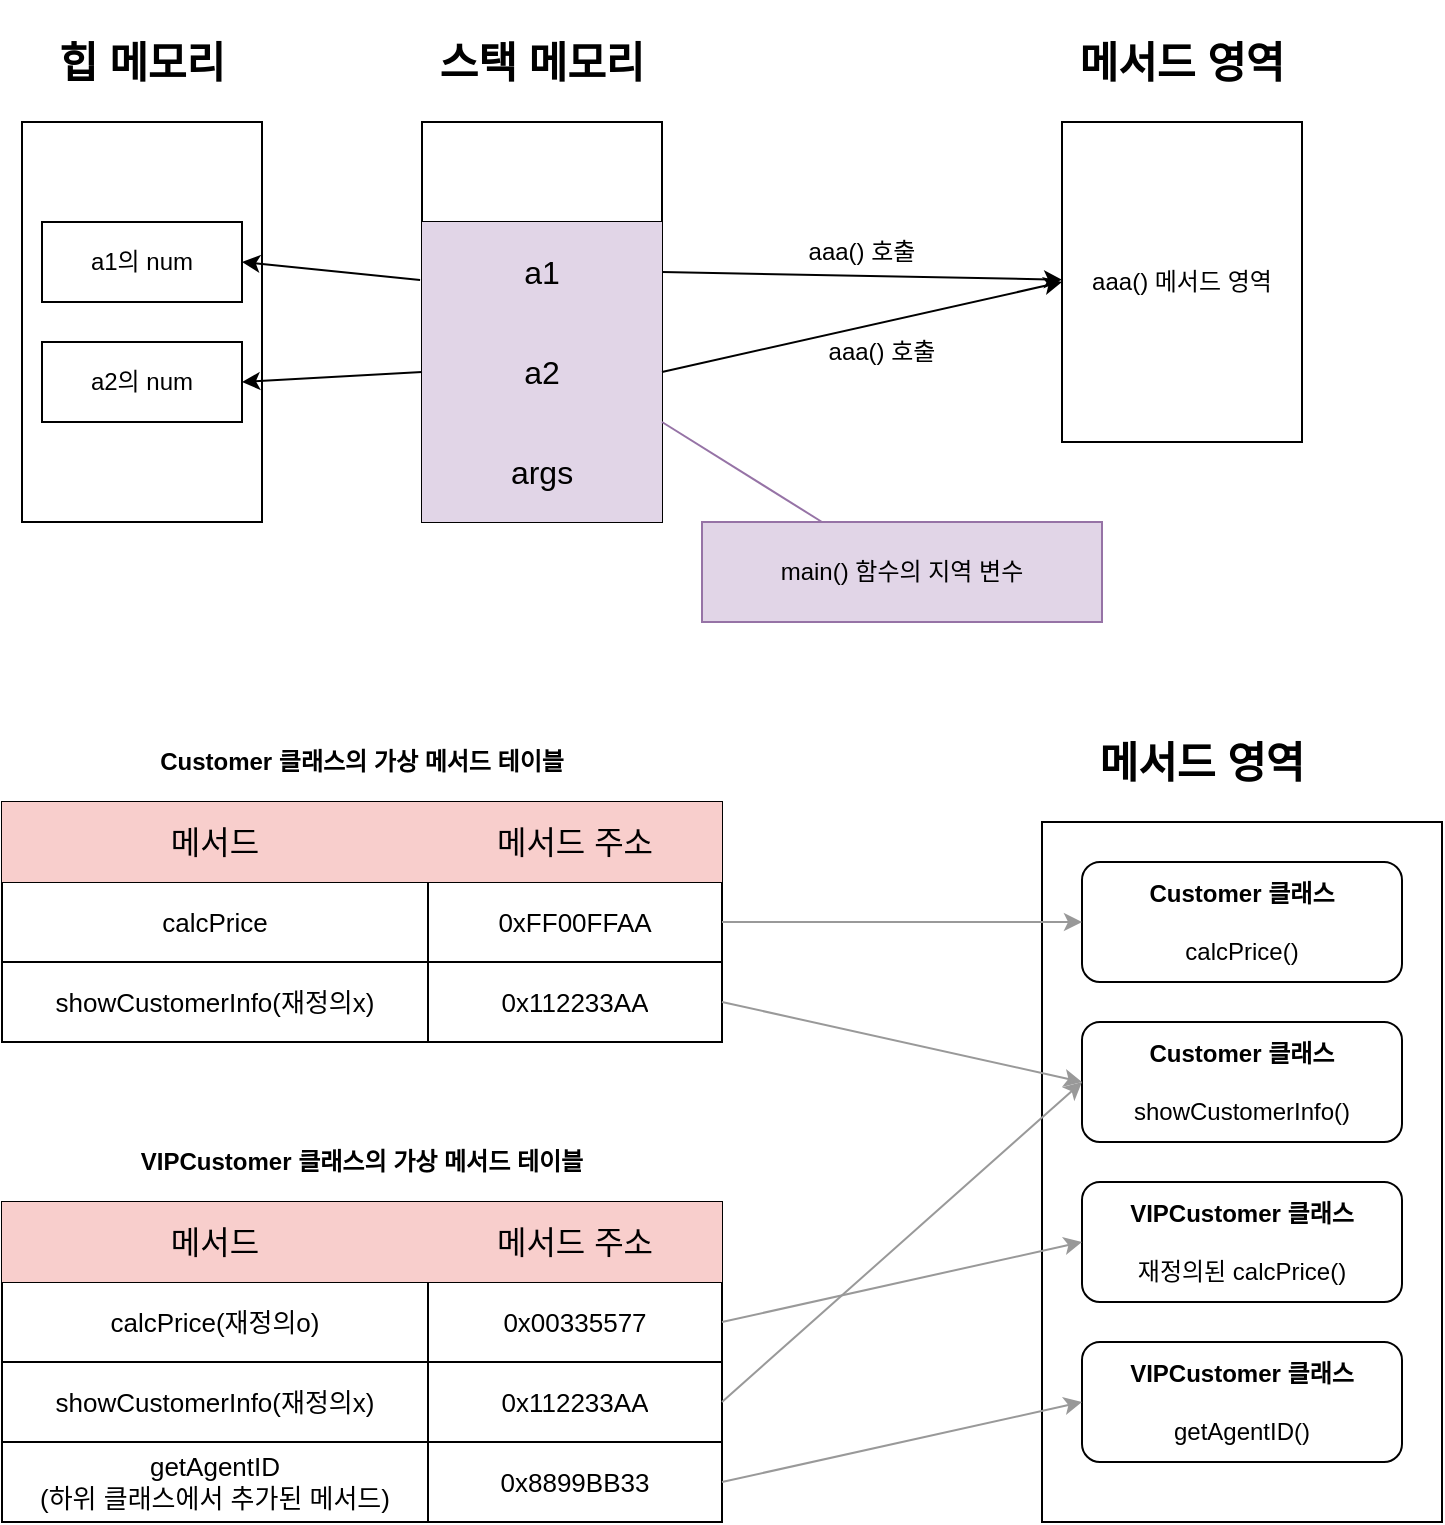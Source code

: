 <mxfile version="22.0.2" type="device">
  <diagram name="페이지-1" id="AJLqR3GQyTWi9AUGg12w">
    <mxGraphModel dx="1098" dy="556" grid="1" gridSize="10" guides="1" tooltips="1" connect="1" arrows="1" fold="1" page="1" pageScale="1" pageWidth="1169" pageHeight="827" math="0" shadow="0">
      <root>
        <mxCell id="0" />
        <mxCell id="1" parent="0" />
        <mxCell id="sy5YIX0y0VCTURgHcjas-35" value="" style="group" vertex="1" connectable="0" parent="1">
          <mxGeometry x="90" y="10" width="640" height="300" as="geometry" />
        </mxCell>
        <mxCell id="sy5YIX0y0VCTURgHcjas-1" value="" style="rounded=0;whiteSpace=wrap;html=1;" vertex="1" parent="sy5YIX0y0VCTURgHcjas-35">
          <mxGeometry y="50" width="120" height="200" as="geometry" />
        </mxCell>
        <mxCell id="sy5YIX0y0VCTURgHcjas-2" value="&lt;h1&gt;&lt;font style=&quot;font-size: 21px;&quot;&gt;힙 메모리&lt;/font&gt;&lt;/h1&gt;" style="text;html=1;strokeColor=none;fillColor=none;align=center;verticalAlign=middle;whiteSpace=wrap;rounded=0;" vertex="1" parent="sy5YIX0y0VCTURgHcjas-35">
          <mxGeometry width="120" height="40" as="geometry" />
        </mxCell>
        <mxCell id="sy5YIX0y0VCTURgHcjas-3" value="" style="shape=table;startSize=0;container=1;collapsible=0;childLayout=tableLayout;fontSize=16;" vertex="1" parent="sy5YIX0y0VCTURgHcjas-35">
          <mxGeometry x="200" y="50" width="120" height="200" as="geometry" />
        </mxCell>
        <mxCell id="sy5YIX0y0VCTURgHcjas-4" value="" style="shape=tableRow;horizontal=0;startSize=0;swimlaneHead=0;swimlaneBody=0;strokeColor=inherit;top=0;left=0;bottom=0;right=0;collapsible=0;dropTarget=0;fillColor=none;points=[[0,0.5],[1,0.5]];portConstraint=eastwest;fontSize=16;" vertex="1" parent="sy5YIX0y0VCTURgHcjas-3">
          <mxGeometry width="120" height="50" as="geometry" />
        </mxCell>
        <mxCell id="sy5YIX0y0VCTURgHcjas-5" value="" style="shape=partialRectangle;html=1;whiteSpace=wrap;connectable=0;strokeColor=inherit;overflow=hidden;fillColor=none;top=0;left=0;bottom=0;right=0;pointerEvents=1;fontSize=16;" vertex="1" parent="sy5YIX0y0VCTURgHcjas-4">
          <mxGeometry width="120" height="50" as="geometry">
            <mxRectangle width="120" height="50" as="alternateBounds" />
          </mxGeometry>
        </mxCell>
        <mxCell id="sy5YIX0y0VCTURgHcjas-8" value="" style="shape=tableRow;horizontal=0;startSize=0;swimlaneHead=0;swimlaneBody=0;strokeColor=inherit;top=0;left=0;bottom=0;right=0;collapsible=0;dropTarget=0;fillColor=none;points=[[0,0.5],[1,0.5]];portConstraint=eastwest;fontSize=16;" vertex="1" parent="sy5YIX0y0VCTURgHcjas-3">
          <mxGeometry y="50" width="120" height="50" as="geometry" />
        </mxCell>
        <mxCell id="sy5YIX0y0VCTURgHcjas-9" value="a1" style="shape=partialRectangle;html=1;whiteSpace=wrap;connectable=0;strokeColor=#9673a6;overflow=hidden;fillColor=#e1d5e7;top=0;left=0;bottom=0;right=0;pointerEvents=1;fontSize=16;strokeWidth=1;" vertex="1" parent="sy5YIX0y0VCTURgHcjas-8">
          <mxGeometry width="120" height="50" as="geometry">
            <mxRectangle width="120" height="50" as="alternateBounds" />
          </mxGeometry>
        </mxCell>
        <mxCell id="sy5YIX0y0VCTURgHcjas-12" value="" style="shape=tableRow;horizontal=0;startSize=0;swimlaneHead=0;swimlaneBody=0;strokeColor=inherit;top=0;left=0;bottom=0;right=0;collapsible=0;dropTarget=0;fillColor=none;points=[[0,0.5],[1,0.5]];portConstraint=eastwest;fontSize=16;" vertex="1" parent="sy5YIX0y0VCTURgHcjas-3">
          <mxGeometry y="100" width="120" height="50" as="geometry" />
        </mxCell>
        <mxCell id="sy5YIX0y0VCTURgHcjas-13" value="a2" style="shape=partialRectangle;html=1;whiteSpace=wrap;connectable=0;strokeColor=#9673a6;overflow=hidden;fillColor=#e1d5e7;top=0;left=0;bottom=0;right=0;pointerEvents=1;fontSize=16;strokeWidth=1;" vertex="1" parent="sy5YIX0y0VCTURgHcjas-12">
          <mxGeometry width="120" height="50" as="geometry">
            <mxRectangle width="120" height="50" as="alternateBounds" />
          </mxGeometry>
        </mxCell>
        <mxCell id="sy5YIX0y0VCTURgHcjas-16" style="shape=tableRow;horizontal=0;startSize=0;swimlaneHead=0;swimlaneBody=0;strokeColor=inherit;top=0;left=0;bottom=0;right=0;collapsible=0;dropTarget=0;fillColor=none;points=[[0,0.5],[1,0.5]];portConstraint=eastwest;fontSize=16;" vertex="1" parent="sy5YIX0y0VCTURgHcjas-3">
          <mxGeometry y="150" width="120" height="50" as="geometry" />
        </mxCell>
        <mxCell id="sy5YIX0y0VCTURgHcjas-17" value="args" style="shape=partialRectangle;html=1;whiteSpace=wrap;connectable=0;strokeColor=#9673a6;overflow=hidden;fillColor=#e1d5e7;top=0;left=0;bottom=0;right=0;pointerEvents=1;fontSize=16;strokeWidth=1;" vertex="1" parent="sy5YIX0y0VCTURgHcjas-16">
          <mxGeometry width="120" height="50" as="geometry">
            <mxRectangle width="120" height="50" as="alternateBounds" />
          </mxGeometry>
        </mxCell>
        <mxCell id="sy5YIX0y0VCTURgHcjas-18" value="&lt;h1&gt;&lt;font style=&quot;font-size: 21px;&quot;&gt;스택 메모리&lt;/font&gt;&lt;/h1&gt;" style="text;html=1;strokeColor=none;fillColor=none;align=center;verticalAlign=middle;whiteSpace=wrap;rounded=0;" vertex="1" parent="sy5YIX0y0VCTURgHcjas-35">
          <mxGeometry x="200" width="120" height="40" as="geometry" />
        </mxCell>
        <mxCell id="sy5YIX0y0VCTURgHcjas-19" value="a1의 num" style="rounded=0;whiteSpace=wrap;html=1;" vertex="1" parent="sy5YIX0y0VCTURgHcjas-35">
          <mxGeometry x="10" y="100" width="100" height="40" as="geometry" />
        </mxCell>
        <mxCell id="sy5YIX0y0VCTURgHcjas-20" value="a2의 num" style="rounded=0;whiteSpace=wrap;html=1;" vertex="1" parent="sy5YIX0y0VCTURgHcjas-35">
          <mxGeometry x="10" y="160" width="100" height="40" as="geometry" />
        </mxCell>
        <mxCell id="sy5YIX0y0VCTURgHcjas-22" value="" style="endArrow=none;html=1;rounded=0;exitX=1;exitY=0.75;exitDx=0;exitDy=0;fillColor=#e1d5e7;strokeColor=#9673a6;" edge="1" parent="sy5YIX0y0VCTURgHcjas-35" source="sy5YIX0y0VCTURgHcjas-3">
          <mxGeometry width="50" height="50" relative="1" as="geometry">
            <mxPoint x="360" y="190" as="sourcePoint" />
            <mxPoint x="400" y="250" as="targetPoint" />
          </mxGeometry>
        </mxCell>
        <mxCell id="sy5YIX0y0VCTURgHcjas-24" value="main() 함수의 지역 변수" style="text;html=1;strokeColor=#9673a6;fillColor=#e1d5e7;align=center;verticalAlign=middle;whiteSpace=wrap;rounded=0;" vertex="1" parent="sy5YIX0y0VCTURgHcjas-35">
          <mxGeometry x="340" y="250" width="200" height="50" as="geometry" />
        </mxCell>
        <mxCell id="sy5YIX0y0VCTURgHcjas-25" value="" style="endArrow=classic;html=1;rounded=0;exitX=-0.008;exitY=0.395;exitDx=0;exitDy=0;exitPerimeter=0;entryX=1;entryY=0.5;entryDx=0;entryDy=0;" edge="1" parent="sy5YIX0y0VCTURgHcjas-35" source="sy5YIX0y0VCTURgHcjas-3" target="sy5YIX0y0VCTURgHcjas-19">
          <mxGeometry width="50" height="50" relative="1" as="geometry">
            <mxPoint x="360" y="190" as="sourcePoint" />
            <mxPoint x="410" y="140" as="targetPoint" />
          </mxGeometry>
        </mxCell>
        <mxCell id="sy5YIX0y0VCTURgHcjas-26" value="" style="endArrow=classic;html=1;rounded=0;exitX=0;exitY=0.5;exitDx=0;exitDy=0;entryX=1;entryY=0.5;entryDx=0;entryDy=0;" edge="1" parent="sy5YIX0y0VCTURgHcjas-35" source="sy5YIX0y0VCTURgHcjas-12" target="sy5YIX0y0VCTURgHcjas-20">
          <mxGeometry width="50" height="50" relative="1" as="geometry">
            <mxPoint x="209" y="139" as="sourcePoint" />
            <mxPoint x="120" y="130" as="targetPoint" />
          </mxGeometry>
        </mxCell>
        <mxCell id="sy5YIX0y0VCTURgHcjas-27" value="" style="endArrow=classic;html=1;rounded=0;exitX=1;exitY=0.5;exitDx=0;exitDy=0;" edge="1" parent="sy5YIX0y0VCTURgHcjas-35" source="sy5YIX0y0VCTURgHcjas-8" target="sy5YIX0y0VCTURgHcjas-29">
          <mxGeometry width="50" height="50" relative="1" as="geometry">
            <mxPoint x="360" y="190" as="sourcePoint" />
            <mxPoint x="440" y="90" as="targetPoint" />
          </mxGeometry>
        </mxCell>
        <mxCell id="sy5YIX0y0VCTURgHcjas-28" value="" style="endArrow=classic;html=1;rounded=0;exitX=1;exitY=0.5;exitDx=0;exitDy=0;entryX=0;entryY=0.5;entryDx=0;entryDy=0;" edge="1" parent="sy5YIX0y0VCTURgHcjas-35" source="sy5YIX0y0VCTURgHcjas-12" target="sy5YIX0y0VCTURgHcjas-29">
          <mxGeometry width="50" height="50" relative="1" as="geometry">
            <mxPoint x="330" y="135" as="sourcePoint" />
            <mxPoint x="440" y="150" as="targetPoint" />
          </mxGeometry>
        </mxCell>
        <mxCell id="sy5YIX0y0VCTURgHcjas-29" value="aaa() 메서드 영역" style="rounded=0;whiteSpace=wrap;html=1;" vertex="1" parent="sy5YIX0y0VCTURgHcjas-35">
          <mxGeometry x="520" y="50" width="120" height="160" as="geometry" />
        </mxCell>
        <mxCell id="sy5YIX0y0VCTURgHcjas-30" value="&lt;h1&gt;&lt;font style=&quot;font-size: 21px;&quot;&gt;메서드 영역&lt;/font&gt;&lt;/h1&gt;" style="text;html=1;strokeColor=none;fillColor=none;align=center;verticalAlign=middle;whiteSpace=wrap;rounded=0;" vertex="1" parent="sy5YIX0y0VCTURgHcjas-35">
          <mxGeometry x="520" width="120" height="40" as="geometry" />
        </mxCell>
        <mxCell id="sy5YIX0y0VCTURgHcjas-33" value="aaa() 호출" style="text;html=1;strokeColor=none;fillColor=none;align=center;verticalAlign=middle;whiteSpace=wrap;rounded=0;" vertex="1" parent="sy5YIX0y0VCTURgHcjas-35">
          <mxGeometry x="380" y="100" width="80" height="30" as="geometry" />
        </mxCell>
        <mxCell id="sy5YIX0y0VCTURgHcjas-34" value="aaa() 호출" style="text;html=1;strokeColor=none;fillColor=none;align=center;verticalAlign=middle;whiteSpace=wrap;rounded=0;" vertex="1" parent="sy5YIX0y0VCTURgHcjas-35">
          <mxGeometry x="390" y="150" width="80" height="30" as="geometry" />
        </mxCell>
        <mxCell id="sy5YIX0y0VCTURgHcjas-36" value="" style="shape=table;startSize=0;container=1;collapsible=0;childLayout=tableLayout;fontSize=16;" vertex="1" parent="1">
          <mxGeometry x="80" y="400" width="360" height="120" as="geometry" />
        </mxCell>
        <mxCell id="sy5YIX0y0VCTURgHcjas-37" value="" style="shape=tableRow;horizontal=0;startSize=0;swimlaneHead=0;swimlaneBody=0;strokeColor=inherit;top=0;left=0;bottom=0;right=0;collapsible=0;dropTarget=0;fillColor=none;points=[[0,0.5],[1,0.5]];portConstraint=eastwest;fontSize=16;" vertex="1" parent="sy5YIX0y0VCTURgHcjas-36">
          <mxGeometry width="360" height="40" as="geometry" />
        </mxCell>
        <mxCell id="sy5YIX0y0VCTURgHcjas-38" value="메서드" style="shape=partialRectangle;html=1;whiteSpace=wrap;connectable=0;strokeColor=#b85450;overflow=hidden;fillColor=#f8cecc;top=0;left=0;bottom=0;right=0;pointerEvents=1;fontSize=16;" vertex="1" parent="sy5YIX0y0VCTURgHcjas-37">
          <mxGeometry width="213" height="40" as="geometry">
            <mxRectangle width="213" height="40" as="alternateBounds" />
          </mxGeometry>
        </mxCell>
        <mxCell id="sy5YIX0y0VCTURgHcjas-39" value="메서드 주소" style="shape=partialRectangle;html=1;whiteSpace=wrap;connectable=0;strokeColor=#b85450;overflow=hidden;fillColor=#f8cecc;top=0;left=0;bottom=0;right=0;pointerEvents=1;fontSize=16;" vertex="1" parent="sy5YIX0y0VCTURgHcjas-37">
          <mxGeometry x="213" width="147" height="40" as="geometry">
            <mxRectangle width="147" height="40" as="alternateBounds" />
          </mxGeometry>
        </mxCell>
        <mxCell id="sy5YIX0y0VCTURgHcjas-41" value="" style="shape=tableRow;horizontal=0;startSize=0;swimlaneHead=0;swimlaneBody=0;strokeColor=inherit;top=0;left=0;bottom=0;right=0;collapsible=0;dropTarget=0;fillColor=none;points=[[0,0.5],[1,0.5]];portConstraint=eastwest;fontSize=16;" vertex="1" parent="sy5YIX0y0VCTURgHcjas-36">
          <mxGeometry y="40" width="360" height="40" as="geometry" />
        </mxCell>
        <mxCell id="sy5YIX0y0VCTURgHcjas-42" value="calcPrice" style="shape=partialRectangle;html=1;whiteSpace=wrap;connectable=0;strokeColor=inherit;overflow=hidden;fillColor=none;top=0;left=0;bottom=0;right=0;pointerEvents=1;fontSize=13;" vertex="1" parent="sy5YIX0y0VCTURgHcjas-41">
          <mxGeometry width="213" height="40" as="geometry">
            <mxRectangle width="213" height="40" as="alternateBounds" />
          </mxGeometry>
        </mxCell>
        <mxCell id="sy5YIX0y0VCTURgHcjas-43" value="0xFF00FFAA" style="shape=partialRectangle;html=1;whiteSpace=wrap;connectable=0;strokeColor=inherit;overflow=hidden;fillColor=none;top=0;left=0;bottom=0;right=0;pointerEvents=1;fontSize=13;" vertex="1" parent="sy5YIX0y0VCTURgHcjas-41">
          <mxGeometry x="213" width="147" height="40" as="geometry">
            <mxRectangle width="147" height="40" as="alternateBounds" />
          </mxGeometry>
        </mxCell>
        <mxCell id="sy5YIX0y0VCTURgHcjas-45" value="" style="shape=tableRow;horizontal=0;startSize=0;swimlaneHead=0;swimlaneBody=0;strokeColor=inherit;top=0;left=0;bottom=0;right=0;collapsible=0;dropTarget=0;fillColor=none;points=[[0,0.5],[1,0.5]];portConstraint=eastwest;fontSize=16;" vertex="1" parent="sy5YIX0y0VCTURgHcjas-36">
          <mxGeometry y="80" width="360" height="40" as="geometry" />
        </mxCell>
        <mxCell id="sy5YIX0y0VCTURgHcjas-46" value="showCustomerInfo(재정의x)" style="shape=partialRectangle;html=1;whiteSpace=wrap;connectable=0;strokeColor=inherit;overflow=hidden;fillColor=none;top=0;left=0;bottom=0;right=0;pointerEvents=1;fontSize=13;" vertex="1" parent="sy5YIX0y0VCTURgHcjas-45">
          <mxGeometry width="213" height="40" as="geometry">
            <mxRectangle width="213" height="40" as="alternateBounds" />
          </mxGeometry>
        </mxCell>
        <mxCell id="sy5YIX0y0VCTURgHcjas-47" value="0x112233AA" style="shape=partialRectangle;html=1;whiteSpace=wrap;connectable=0;strokeColor=inherit;overflow=hidden;fillColor=none;top=0;left=0;bottom=0;right=0;pointerEvents=1;fontSize=13;" vertex="1" parent="sy5YIX0y0VCTURgHcjas-45">
          <mxGeometry x="213" width="147" height="40" as="geometry">
            <mxRectangle width="147" height="40" as="alternateBounds" />
          </mxGeometry>
        </mxCell>
        <mxCell id="sy5YIX0y0VCTURgHcjas-50" value="" style="shape=table;startSize=0;container=1;collapsible=0;childLayout=tableLayout;fontSize=12;" vertex="1" parent="1">
          <mxGeometry x="80" y="600" width="360" height="160" as="geometry" />
        </mxCell>
        <mxCell id="sy5YIX0y0VCTURgHcjas-51" value="" style="shape=tableRow;horizontal=0;startSize=0;swimlaneHead=0;swimlaneBody=0;strokeColor=inherit;top=0;left=0;bottom=0;right=0;collapsible=0;dropTarget=0;fillColor=none;points=[[0,0.5],[1,0.5]];portConstraint=eastwest;fontSize=16;" vertex="1" parent="sy5YIX0y0VCTURgHcjas-50">
          <mxGeometry width="360" height="40" as="geometry" />
        </mxCell>
        <mxCell id="sy5YIX0y0VCTURgHcjas-52" value="메서드" style="shape=partialRectangle;html=1;whiteSpace=wrap;connectable=0;strokeColor=#b85450;overflow=hidden;fillColor=#f8cecc;top=0;left=0;bottom=0;right=0;pointerEvents=1;fontSize=16;" vertex="1" parent="sy5YIX0y0VCTURgHcjas-51">
          <mxGeometry width="213" height="40" as="geometry">
            <mxRectangle width="213" height="40" as="alternateBounds" />
          </mxGeometry>
        </mxCell>
        <mxCell id="sy5YIX0y0VCTURgHcjas-53" value="메서드 주소" style="shape=partialRectangle;html=1;whiteSpace=wrap;connectable=0;strokeColor=#b85450;overflow=hidden;fillColor=#f8cecc;top=0;left=0;bottom=0;right=0;pointerEvents=1;fontSize=16;" vertex="1" parent="sy5YIX0y0VCTURgHcjas-51">
          <mxGeometry x="213" width="147" height="40" as="geometry">
            <mxRectangle width="147" height="40" as="alternateBounds" />
          </mxGeometry>
        </mxCell>
        <mxCell id="sy5YIX0y0VCTURgHcjas-54" value="" style="shape=tableRow;horizontal=0;startSize=0;swimlaneHead=0;swimlaneBody=0;strokeColor=inherit;top=0;left=0;bottom=0;right=0;collapsible=0;dropTarget=0;fillColor=none;points=[[0,0.5],[1,0.5]];portConstraint=eastwest;fontSize=16;" vertex="1" parent="sy5YIX0y0VCTURgHcjas-50">
          <mxGeometry y="40" width="360" height="40" as="geometry" />
        </mxCell>
        <mxCell id="sy5YIX0y0VCTURgHcjas-55" value="calcPrice(재정의o)" style="shape=partialRectangle;html=1;whiteSpace=wrap;connectable=0;strokeColor=inherit;overflow=hidden;fillColor=none;top=0;left=0;bottom=0;right=0;pointerEvents=1;fontSize=13;" vertex="1" parent="sy5YIX0y0VCTURgHcjas-54">
          <mxGeometry width="213" height="40" as="geometry">
            <mxRectangle width="213" height="40" as="alternateBounds" />
          </mxGeometry>
        </mxCell>
        <mxCell id="sy5YIX0y0VCTURgHcjas-56" value="0x00335577" style="shape=partialRectangle;html=1;whiteSpace=wrap;connectable=0;strokeColor=inherit;overflow=hidden;fillColor=none;top=0;left=0;bottom=0;right=0;pointerEvents=1;fontSize=13;" vertex="1" parent="sy5YIX0y0VCTURgHcjas-54">
          <mxGeometry x="213" width="147" height="40" as="geometry">
            <mxRectangle width="147" height="40" as="alternateBounds" />
          </mxGeometry>
        </mxCell>
        <mxCell id="sy5YIX0y0VCTURgHcjas-57" value="" style="shape=tableRow;horizontal=0;startSize=0;swimlaneHead=0;swimlaneBody=0;strokeColor=inherit;top=0;left=0;bottom=0;right=0;collapsible=0;dropTarget=0;fillColor=none;points=[[0,0.5],[1,0.5]];portConstraint=eastwest;fontSize=16;" vertex="1" parent="sy5YIX0y0VCTURgHcjas-50">
          <mxGeometry y="80" width="360" height="40" as="geometry" />
        </mxCell>
        <mxCell id="sy5YIX0y0VCTURgHcjas-58" value="showCustomerInfo(재정의x)" style="shape=partialRectangle;html=1;whiteSpace=wrap;connectable=0;strokeColor=inherit;overflow=hidden;fillColor=none;top=0;left=0;bottom=0;right=0;pointerEvents=1;fontSize=13;" vertex="1" parent="sy5YIX0y0VCTURgHcjas-57">
          <mxGeometry width="213" height="40" as="geometry">
            <mxRectangle width="213" height="40" as="alternateBounds" />
          </mxGeometry>
        </mxCell>
        <mxCell id="sy5YIX0y0VCTURgHcjas-59" value="0x112233AA" style="shape=partialRectangle;html=1;whiteSpace=wrap;connectable=0;strokeColor=inherit;overflow=hidden;fillColor=none;top=0;left=0;bottom=0;right=0;pointerEvents=1;fontSize=13;" vertex="1" parent="sy5YIX0y0VCTURgHcjas-57">
          <mxGeometry x="213" width="147" height="40" as="geometry">
            <mxRectangle width="147" height="40" as="alternateBounds" />
          </mxGeometry>
        </mxCell>
        <mxCell id="sy5YIX0y0VCTURgHcjas-62" style="shape=tableRow;horizontal=0;startSize=0;swimlaneHead=0;swimlaneBody=0;strokeColor=inherit;top=0;left=0;bottom=0;right=0;collapsible=0;dropTarget=0;fillColor=none;points=[[0,0.5],[1,0.5]];portConstraint=eastwest;fontSize=16;" vertex="1" parent="sy5YIX0y0VCTURgHcjas-50">
          <mxGeometry y="120" width="360" height="40" as="geometry" />
        </mxCell>
        <mxCell id="sy5YIX0y0VCTURgHcjas-63" value="getAgentID&lt;br style=&quot;font-size: 13px;&quot;&gt;(하위 클래스에서 추가된 메서드)" style="shape=partialRectangle;html=1;whiteSpace=wrap;connectable=0;strokeColor=inherit;overflow=hidden;fillColor=none;top=0;left=0;bottom=0;right=0;pointerEvents=1;fontSize=13;" vertex="1" parent="sy5YIX0y0VCTURgHcjas-62">
          <mxGeometry width="213" height="40" as="geometry">
            <mxRectangle width="213" height="40" as="alternateBounds" />
          </mxGeometry>
        </mxCell>
        <mxCell id="sy5YIX0y0VCTURgHcjas-64" value="0x8899BB33" style="shape=partialRectangle;html=1;whiteSpace=wrap;connectable=0;strokeColor=inherit;overflow=hidden;fillColor=none;top=0;left=0;bottom=0;right=0;pointerEvents=1;fontSize=13;" vertex="1" parent="sy5YIX0y0VCTURgHcjas-62">
          <mxGeometry x="213" width="147" height="40" as="geometry">
            <mxRectangle width="147" height="40" as="alternateBounds" />
          </mxGeometry>
        </mxCell>
        <mxCell id="sy5YIX0y0VCTURgHcjas-60" value="&lt;b&gt;Customer 클래스의 가상 메서드 테이블&lt;/b&gt;" style="text;html=1;strokeColor=none;fillColor=none;align=center;verticalAlign=middle;whiteSpace=wrap;rounded=0;" vertex="1" parent="1">
          <mxGeometry x="80" y="360" width="360" height="40" as="geometry" />
        </mxCell>
        <mxCell id="sy5YIX0y0VCTURgHcjas-61" value="&lt;b&gt;VIPCustomer 클래스의 가상 메서드 테이블&lt;/b&gt;" style="text;html=1;strokeColor=none;fillColor=none;align=center;verticalAlign=middle;whiteSpace=wrap;rounded=0;" vertex="1" parent="1">
          <mxGeometry x="80" y="560" width="360" height="40" as="geometry" />
        </mxCell>
        <mxCell id="sy5YIX0y0VCTURgHcjas-65" value="" style="rounded=0;whiteSpace=wrap;html=1;" vertex="1" parent="1">
          <mxGeometry x="600" y="410" width="200" height="350" as="geometry" />
        </mxCell>
        <mxCell id="sy5YIX0y0VCTURgHcjas-66" value="&lt;h1&gt;&lt;font style=&quot;font-size: 21px;&quot;&gt;메서드 영역&lt;/font&gt;&lt;/h1&gt;" style="text;html=1;strokeColor=none;fillColor=none;align=center;verticalAlign=middle;whiteSpace=wrap;rounded=0;" vertex="1" parent="1">
          <mxGeometry x="620" y="360" width="120" height="40" as="geometry" />
        </mxCell>
        <mxCell id="sy5YIX0y0VCTURgHcjas-67" value="&lt;b&gt;Customer 클래스&lt;br&gt;&lt;/b&gt;&lt;br&gt;calcPrice()" style="rounded=1;whiteSpace=wrap;html=1;" vertex="1" parent="1">
          <mxGeometry x="620" y="430" width="160" height="60" as="geometry" />
        </mxCell>
        <mxCell id="sy5YIX0y0VCTURgHcjas-68" value="&lt;b&gt;Customer 클래스&lt;br&gt;&lt;/b&gt;&lt;br&gt;showCustomerInfo()" style="rounded=1;whiteSpace=wrap;html=1;" vertex="1" parent="1">
          <mxGeometry x="620" y="510" width="160" height="60" as="geometry" />
        </mxCell>
        <mxCell id="sy5YIX0y0VCTURgHcjas-69" value="&lt;b&gt;VIPCustomer 클래스&lt;br&gt;&lt;/b&gt;&lt;br&gt;재정의된 calcPrice()" style="rounded=1;whiteSpace=wrap;html=1;" vertex="1" parent="1">
          <mxGeometry x="620" y="590" width="160" height="60" as="geometry" />
        </mxCell>
        <mxCell id="sy5YIX0y0VCTURgHcjas-70" value="&lt;b&gt;VIPCustomer 클래스&lt;br&gt;&lt;/b&gt;&lt;br&gt;getAgentID()" style="rounded=1;whiteSpace=wrap;html=1;" vertex="1" parent="1">
          <mxGeometry x="620" y="670" width="160" height="60" as="geometry" />
        </mxCell>
        <mxCell id="sy5YIX0y0VCTURgHcjas-71" value="" style="endArrow=classic;html=1;rounded=0;exitX=1;exitY=0.5;exitDx=0;exitDy=0;entryX=0;entryY=0.5;entryDx=0;entryDy=0;strokeColor=#999999;" edge="1" parent="1" source="sy5YIX0y0VCTURgHcjas-41" target="sy5YIX0y0VCTURgHcjas-67">
          <mxGeometry width="50" height="50" relative="1" as="geometry">
            <mxPoint x="440" y="580" as="sourcePoint" />
            <mxPoint x="490" y="530" as="targetPoint" />
          </mxGeometry>
        </mxCell>
        <mxCell id="sy5YIX0y0VCTURgHcjas-72" value="" style="endArrow=classic;html=1;rounded=0;exitX=1;exitY=0.5;exitDx=0;exitDy=0;entryX=0;entryY=0.5;entryDx=0;entryDy=0;strokeColor=#999999;" edge="1" parent="1" source="sy5YIX0y0VCTURgHcjas-45" target="sy5YIX0y0VCTURgHcjas-68">
          <mxGeometry width="50" height="50" relative="1" as="geometry">
            <mxPoint x="450" y="470" as="sourcePoint" />
            <mxPoint x="630" y="470" as="targetPoint" />
          </mxGeometry>
        </mxCell>
        <mxCell id="sy5YIX0y0VCTURgHcjas-73" value="" style="endArrow=classic;html=1;rounded=0;exitX=1;exitY=0.5;exitDx=0;exitDy=0;entryX=0;entryY=0.5;entryDx=0;entryDy=0;strokeColor=#999999;" edge="1" parent="1" source="sy5YIX0y0VCTURgHcjas-54" target="sy5YIX0y0VCTURgHcjas-69">
          <mxGeometry width="50" height="50" relative="1" as="geometry">
            <mxPoint x="450" y="510" as="sourcePoint" />
            <mxPoint x="630" y="550" as="targetPoint" />
          </mxGeometry>
        </mxCell>
        <mxCell id="sy5YIX0y0VCTURgHcjas-74" value="" style="endArrow=classic;html=1;rounded=0;exitX=1;exitY=0.5;exitDx=0;exitDy=0;entryX=0;entryY=0.5;entryDx=0;entryDy=0;strokeColor=#999999;" edge="1" parent="1" source="sy5YIX0y0VCTURgHcjas-57" target="sy5YIX0y0VCTURgHcjas-68">
          <mxGeometry width="50" height="50" relative="1" as="geometry">
            <mxPoint x="450" y="670" as="sourcePoint" />
            <mxPoint x="630" y="630" as="targetPoint" />
          </mxGeometry>
        </mxCell>
        <mxCell id="sy5YIX0y0VCTURgHcjas-75" value="" style="endArrow=classic;html=1;rounded=0;exitX=1;exitY=0.5;exitDx=0;exitDy=0;entryX=0;entryY=0.5;entryDx=0;entryDy=0;strokeColor=#999999;" edge="1" parent="1" source="sy5YIX0y0VCTURgHcjas-62" target="sy5YIX0y0VCTURgHcjas-70">
          <mxGeometry width="50" height="50" relative="1" as="geometry">
            <mxPoint x="450" y="670" as="sourcePoint" />
            <mxPoint x="630" y="630" as="targetPoint" />
          </mxGeometry>
        </mxCell>
      </root>
    </mxGraphModel>
  </diagram>
</mxfile>
